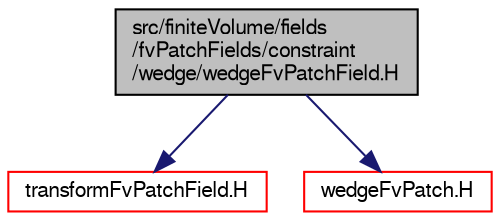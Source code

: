 digraph "src/finiteVolume/fields/fvPatchFields/constraint/wedge/wedgeFvPatchField.H"
{
  bgcolor="transparent";
  edge [fontname="FreeSans",fontsize="10",labelfontname="FreeSans",labelfontsize="10"];
  node [fontname="FreeSans",fontsize="10",shape=record];
  Node0 [label="src/finiteVolume/fields\l/fvPatchFields/constraint\l/wedge/wedgeFvPatchField.H",height=0.2,width=0.4,color="black", fillcolor="grey75", style="filled", fontcolor="black"];
  Node0 -> Node1 [color="midnightblue",fontsize="10",style="solid",fontname="FreeSans"];
  Node1 [label="transformFvPatchField.H",height=0.2,width=0.4,color="red",URL="$a01523.html"];
  Node0 -> Node188 [color="midnightblue",fontsize="10",style="solid",fontname="FreeSans"];
  Node188 [label="wedgeFvPatch.H",height=0.2,width=0.4,color="red",URL="$a03644.html"];
}
